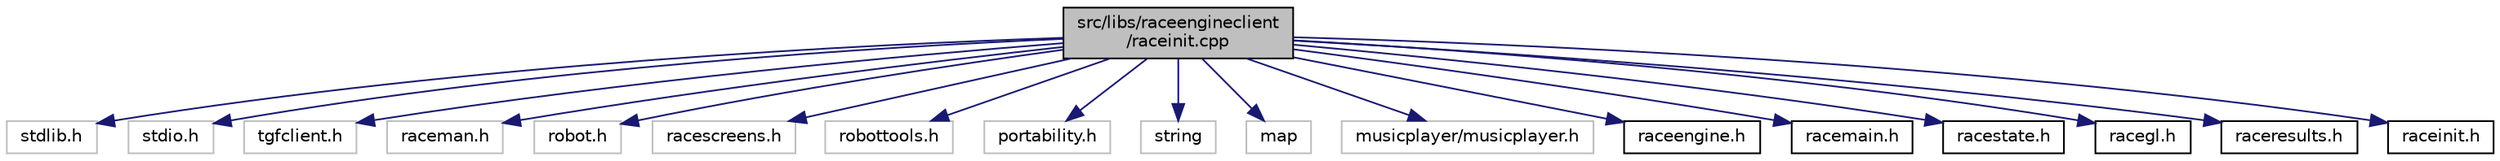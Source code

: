 digraph "src/libs/raceengineclient/raceinit.cpp"
{
  edge [fontname="Helvetica",fontsize="10",labelfontname="Helvetica",labelfontsize="10"];
  node [fontname="Helvetica",fontsize="10",shape=record];
  Node1 [label="src/libs/raceengineclient\l/raceinit.cpp",height=0.2,width=0.4,color="black", fillcolor="grey75", style="filled", fontcolor="black"];
  Node1 -> Node2 [color="midnightblue",fontsize="10",style="solid",fontname="Helvetica"];
  Node2 [label="stdlib.h",height=0.2,width=0.4,color="grey75", fillcolor="white", style="filled"];
  Node1 -> Node3 [color="midnightblue",fontsize="10",style="solid",fontname="Helvetica"];
  Node3 [label="stdio.h",height=0.2,width=0.4,color="grey75", fillcolor="white", style="filled"];
  Node1 -> Node4 [color="midnightblue",fontsize="10",style="solid",fontname="Helvetica"];
  Node4 [label="tgfclient.h",height=0.2,width=0.4,color="grey75", fillcolor="white", style="filled"];
  Node1 -> Node5 [color="midnightblue",fontsize="10",style="solid",fontname="Helvetica"];
  Node5 [label="raceman.h",height=0.2,width=0.4,color="grey75", fillcolor="white", style="filled"];
  Node1 -> Node6 [color="midnightblue",fontsize="10",style="solid",fontname="Helvetica"];
  Node6 [label="robot.h",height=0.2,width=0.4,color="grey75", fillcolor="white", style="filled"];
  Node1 -> Node7 [color="midnightblue",fontsize="10",style="solid",fontname="Helvetica"];
  Node7 [label="racescreens.h",height=0.2,width=0.4,color="grey75", fillcolor="white", style="filled"];
  Node1 -> Node8 [color="midnightblue",fontsize="10",style="solid",fontname="Helvetica"];
  Node8 [label="robottools.h",height=0.2,width=0.4,color="grey75", fillcolor="white", style="filled"];
  Node1 -> Node9 [color="midnightblue",fontsize="10",style="solid",fontname="Helvetica"];
  Node9 [label="portability.h",height=0.2,width=0.4,color="grey75", fillcolor="white", style="filled"];
  Node1 -> Node10 [color="midnightblue",fontsize="10",style="solid",fontname="Helvetica"];
  Node10 [label="string",height=0.2,width=0.4,color="grey75", fillcolor="white", style="filled"];
  Node1 -> Node11 [color="midnightblue",fontsize="10",style="solid",fontname="Helvetica"];
  Node11 [label="map",height=0.2,width=0.4,color="grey75", fillcolor="white", style="filled"];
  Node1 -> Node12 [color="midnightblue",fontsize="10",style="solid",fontname="Helvetica"];
  Node12 [label="musicplayer/musicplayer.h",height=0.2,width=0.4,color="grey75", fillcolor="white", style="filled"];
  Node1 -> Node13 [color="midnightblue",fontsize="10",style="solid",fontname="Helvetica"];
  Node13 [label="raceengine.h",height=0.2,width=0.4,color="black", fillcolor="white", style="filled",URL="$raceengine_8h.html"];
  Node1 -> Node14 [color="midnightblue",fontsize="10",style="solid",fontname="Helvetica"];
  Node14 [label="racemain.h",height=0.2,width=0.4,color="black", fillcolor="white", style="filled",URL="$racemain_8h.html"];
  Node1 -> Node15 [color="midnightblue",fontsize="10",style="solid",fontname="Helvetica"];
  Node15 [label="racestate.h",height=0.2,width=0.4,color="black", fillcolor="white", style="filled",URL="$racestate_8h.html"];
  Node1 -> Node16 [color="midnightblue",fontsize="10",style="solid",fontname="Helvetica"];
  Node16 [label="racegl.h",height=0.2,width=0.4,color="black", fillcolor="white", style="filled",URL="$racegl_8h.html"];
  Node1 -> Node17 [color="midnightblue",fontsize="10",style="solid",fontname="Helvetica"];
  Node17 [label="raceresults.h",height=0.2,width=0.4,color="black", fillcolor="white", style="filled",URL="$raceresults_8h.html"];
  Node1 -> Node18 [color="midnightblue",fontsize="10",style="solid",fontname="Helvetica"];
  Node18 [label="raceinit.h",height=0.2,width=0.4,color="black", fillcolor="white", style="filled",URL="$raceinit_8h.html"];
}
